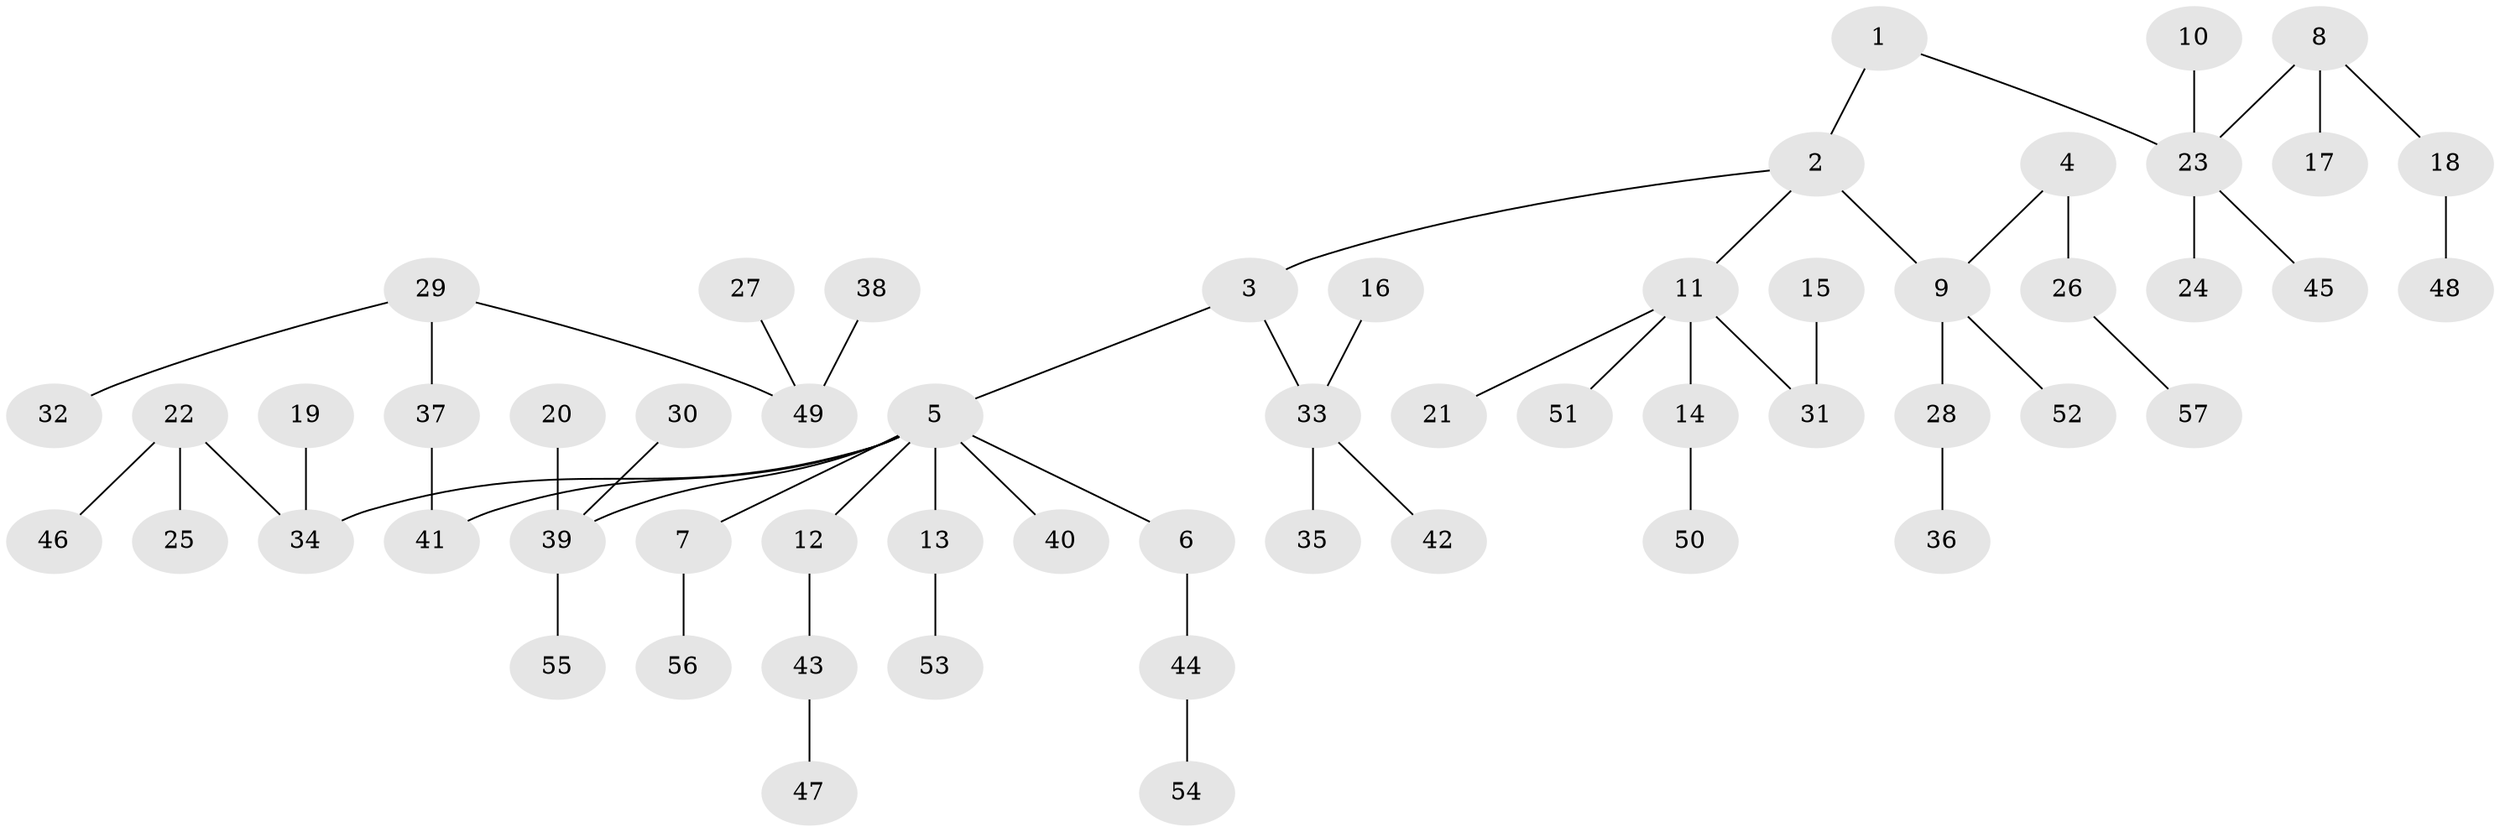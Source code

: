 // original degree distribution, {2: 0.30851063829787234, 6: 0.02127659574468085, 4: 0.06382978723404255, 3: 0.09574468085106383, 10: 0.010638297872340425, 1: 0.4787234042553192, 5: 0.02127659574468085}
// Generated by graph-tools (version 1.1) at 2025/37/03/04/25 23:37:25]
// undirected, 57 vertices, 56 edges
graph export_dot {
  node [color=gray90,style=filled];
  1;
  2;
  3;
  4;
  5;
  6;
  7;
  8;
  9;
  10;
  11;
  12;
  13;
  14;
  15;
  16;
  17;
  18;
  19;
  20;
  21;
  22;
  23;
  24;
  25;
  26;
  27;
  28;
  29;
  30;
  31;
  32;
  33;
  34;
  35;
  36;
  37;
  38;
  39;
  40;
  41;
  42;
  43;
  44;
  45;
  46;
  47;
  48;
  49;
  50;
  51;
  52;
  53;
  54;
  55;
  56;
  57;
  1 -- 2 [weight=1.0];
  1 -- 23 [weight=1.0];
  2 -- 3 [weight=1.0];
  2 -- 9 [weight=1.0];
  2 -- 11 [weight=1.0];
  3 -- 5 [weight=1.0];
  3 -- 33 [weight=1.0];
  4 -- 9 [weight=1.0];
  4 -- 26 [weight=1.0];
  5 -- 6 [weight=1.0];
  5 -- 7 [weight=1.0];
  5 -- 12 [weight=1.0];
  5 -- 13 [weight=1.0];
  5 -- 34 [weight=1.0];
  5 -- 39 [weight=1.0];
  5 -- 40 [weight=1.0];
  5 -- 41 [weight=1.0];
  6 -- 44 [weight=1.0];
  7 -- 56 [weight=1.0];
  8 -- 17 [weight=1.0];
  8 -- 18 [weight=1.0];
  8 -- 23 [weight=1.0];
  9 -- 28 [weight=1.0];
  9 -- 52 [weight=1.0];
  10 -- 23 [weight=1.0];
  11 -- 14 [weight=1.0];
  11 -- 21 [weight=1.0];
  11 -- 31 [weight=1.0];
  11 -- 51 [weight=1.0];
  12 -- 43 [weight=1.0];
  13 -- 53 [weight=1.0];
  14 -- 50 [weight=1.0];
  15 -- 31 [weight=1.0];
  16 -- 33 [weight=1.0];
  18 -- 48 [weight=1.0];
  19 -- 34 [weight=1.0];
  20 -- 39 [weight=1.0];
  22 -- 25 [weight=1.0];
  22 -- 34 [weight=1.0];
  22 -- 46 [weight=1.0];
  23 -- 24 [weight=1.0];
  23 -- 45 [weight=1.0];
  26 -- 57 [weight=1.0];
  27 -- 49 [weight=1.0];
  28 -- 36 [weight=1.0];
  29 -- 32 [weight=1.0];
  29 -- 37 [weight=1.0];
  29 -- 49 [weight=1.0];
  30 -- 39 [weight=1.0];
  33 -- 35 [weight=1.0];
  33 -- 42 [weight=1.0];
  37 -- 41 [weight=1.0];
  38 -- 49 [weight=1.0];
  39 -- 55 [weight=1.0];
  43 -- 47 [weight=1.0];
  44 -- 54 [weight=1.0];
}
